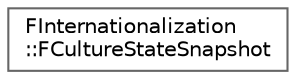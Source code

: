 digraph "Graphical Class Hierarchy"
{
 // INTERACTIVE_SVG=YES
 // LATEX_PDF_SIZE
  bgcolor="transparent";
  edge [fontname=Helvetica,fontsize=10,labelfontname=Helvetica,labelfontsize=10];
  node [fontname=Helvetica,fontsize=10,shape=box,height=0.2,width=0.4];
  rankdir="LR";
  Node0 [id="Node000000",label="FInternationalization\l::FCultureStateSnapshot",height=0.2,width=0.4,color="grey40", fillcolor="white", style="filled",URL="$d6/d26/structFInternationalization_1_1FCultureStateSnapshot.html",tooltip="Struct that can be used to capture a snapshot of the active culture state in a way that can be re-app..."];
}
